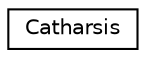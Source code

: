 digraph "Graphical Class Hierarchy"
{
 // LATEX_PDF_SIZE
  edge [fontname="Helvetica",fontsize="10",labelfontname="Helvetica",labelfontsize="10"];
  node [fontname="Helvetica",fontsize="10",shape=record];
  rankdir="LR";
  Node0 [label="Catharsis",height=0.2,width=0.4,color="black", fillcolor="white", style="filled",URL="$classCatharsis.html",tooltip=" "];
}
